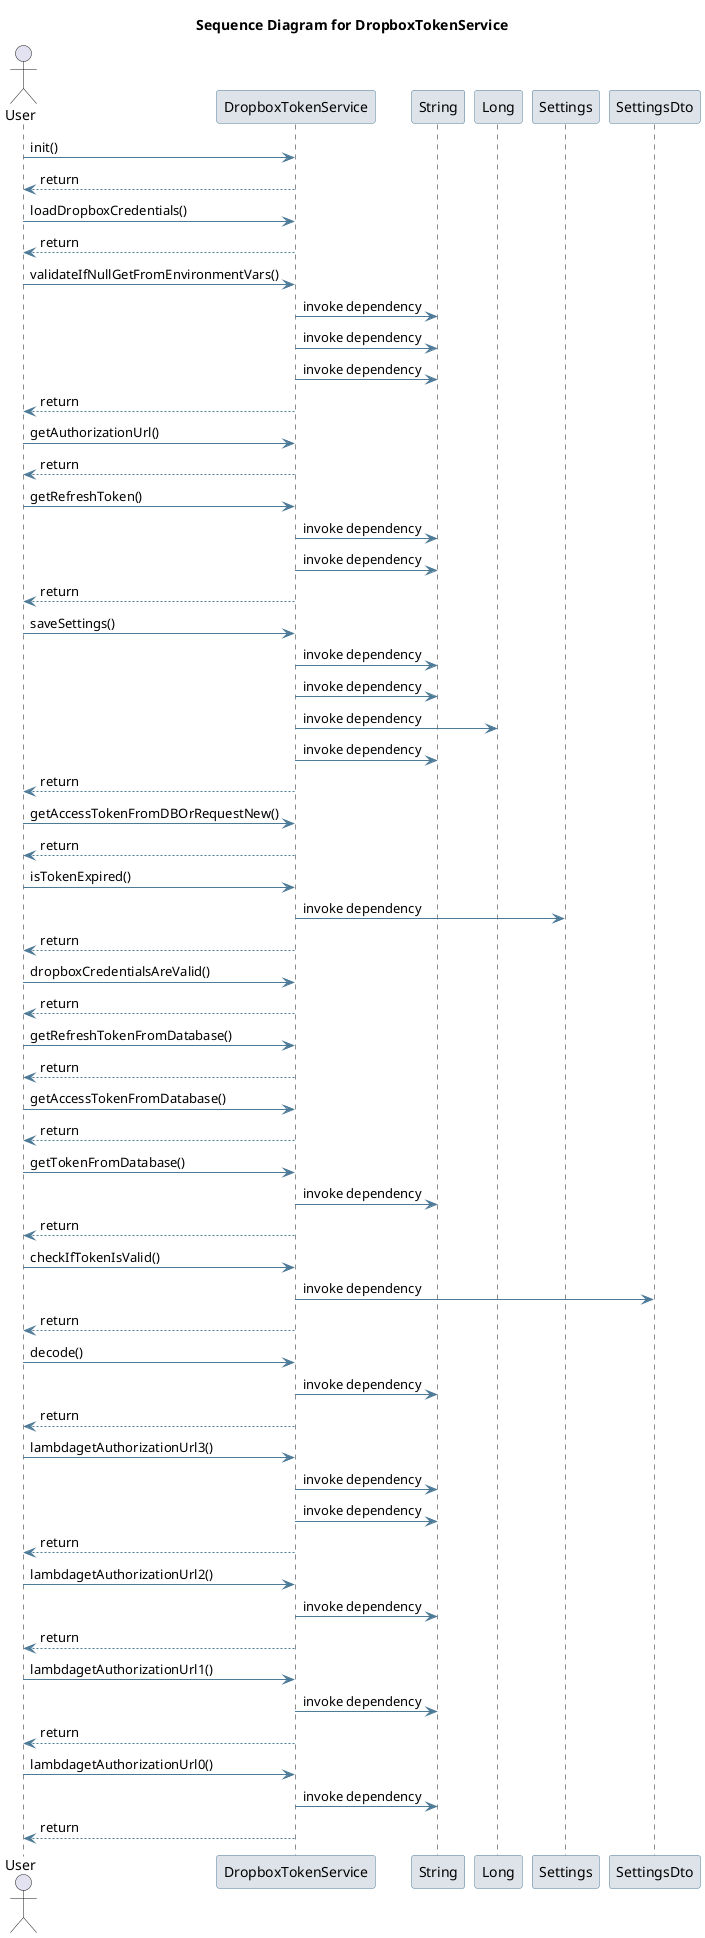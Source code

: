@startuml
skinparam sequence {
 ArrowColor #4D7A97 
 ParticipantBorderColor #4D7A97 
 ParticipantBackgroundColor #DEE3E9 
}
title Sequence Diagram for DropboxTokenService

actor User
User -> DropboxTokenService: init()
DropboxTokenService --> User : return
User -> DropboxTokenService: loadDropboxCredentials()
DropboxTokenService --> User : return
User -> DropboxTokenService: validateIfNullGetFromEnvironmentVars()
participant String
DropboxTokenService -> String: invoke dependency
DropboxTokenService -> String: invoke dependency
DropboxTokenService -> String: invoke dependency
DropboxTokenService --> User : return
User -> DropboxTokenService: getAuthorizationUrl()
DropboxTokenService --> User : return
User -> DropboxTokenService: getRefreshToken()
DropboxTokenService -> String: invoke dependency
DropboxTokenService -> String: invoke dependency
DropboxTokenService --> User : return
User -> DropboxTokenService: saveSettings()
DropboxTokenService -> String: invoke dependency
DropboxTokenService -> String: invoke dependency
participant Long
DropboxTokenService -> Long: invoke dependency
DropboxTokenService -> String: invoke dependency
DropboxTokenService --> User : return
User -> DropboxTokenService: getAccessTokenFromDBOrRequestNew()
DropboxTokenService --> User : return
User -> DropboxTokenService: isTokenExpired()
participant Settings
DropboxTokenService -> Settings: invoke dependency
DropboxTokenService --> User : return
User -> DropboxTokenService: dropboxCredentialsAreValid()
DropboxTokenService --> User : return
User -> DropboxTokenService: getRefreshTokenFromDatabase()
DropboxTokenService --> User : return
User -> DropboxTokenService: getAccessTokenFromDatabase()
DropboxTokenService --> User : return
User -> DropboxTokenService: getTokenFromDatabase()
DropboxTokenService -> String: invoke dependency
DropboxTokenService --> User : return
User -> DropboxTokenService: checkIfTokenIsValid()
participant SettingsDto
DropboxTokenService -> SettingsDto: invoke dependency
DropboxTokenService --> User : return
User -> DropboxTokenService: decode()
DropboxTokenService -> String: invoke dependency
DropboxTokenService --> User : return
User -> DropboxTokenService: lambdagetAuthorizationUrl3()
DropboxTokenService -> String: invoke dependency
DropboxTokenService -> String: invoke dependency
DropboxTokenService --> User : return
User -> DropboxTokenService: lambdagetAuthorizationUrl2()
DropboxTokenService -> String: invoke dependency
DropboxTokenService --> User : return
User -> DropboxTokenService: lambdagetAuthorizationUrl1()
DropboxTokenService -> String: invoke dependency
DropboxTokenService --> User : return
User -> DropboxTokenService: lambdagetAuthorizationUrl0()
DropboxTokenService -> String: invoke dependency
DropboxTokenService --> User : return
@enduml
